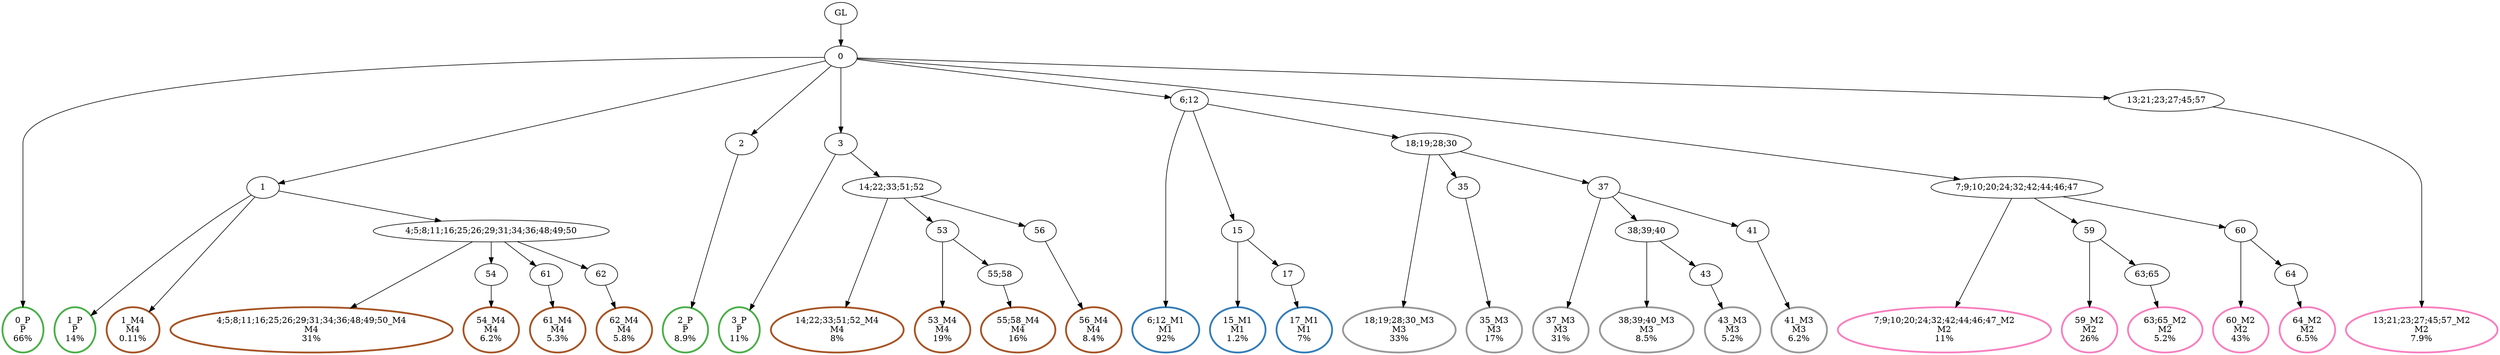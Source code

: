 digraph T {
	{
		rank=same
		53 [penwidth=3,colorscheme=set19,color=3,label="0_P\nP\n66%"]
		51 [penwidth=3,colorscheme=set19,color=3,label="1_P\nP\n14%"]
		49 [penwidth=3,colorscheme=set19,color=3,label="2_P\nP\n8.9%"]
		47 [penwidth=3,colorscheme=set19,color=3,label="3_P\nP\n11%"]
		45 [penwidth=3,colorscheme=set19,color=2,label="6;12_M1\nM1\n92%"]
		43 [penwidth=3,colorscheme=set19,color=2,label="15_M1\nM1\n1.2%"]
		41 [penwidth=3,colorscheme=set19,color=2,label="17_M1\nM1\n7%"]
		39 [penwidth=3,colorscheme=set19,color=8,label="7;9;10;20;24;32;42;44;46;47_M2\nM2\n11%"]
		37 [penwidth=3,colorscheme=set19,color=8,label="59_M2\nM2\n26%"]
		35 [penwidth=3,colorscheme=set19,color=8,label="63;65_M2\nM2\n5.2%"]
		33 [penwidth=3,colorscheme=set19,color=8,label="60_M2\nM2\n43%"]
		31 [penwidth=3,colorscheme=set19,color=8,label="64_M2\nM2\n6.5%"]
		29 [penwidth=3,colorscheme=set19,color=8,label="13;21;23;27;45;57_M2\nM2\n7.9%"]
		27 [penwidth=3,colorscheme=set19,color=9,label="18;19;28;30_M3\nM3\n33%"]
		25 [penwidth=3,colorscheme=set19,color=9,label="35_M3\nM3\n17%"]
		23 [penwidth=3,colorscheme=set19,color=9,label="37_M3\nM3\n31%"]
		21 [penwidth=3,colorscheme=set19,color=9,label="38;39;40_M3\nM3\n8.5%"]
		19 [penwidth=3,colorscheme=set19,color=9,label="43_M3\nM3\n5.2%"]
		17 [penwidth=3,colorscheme=set19,color=9,label="41_M3\nM3\n6.2%"]
		16 [penwidth=3,colorscheme=set19,color=7,label="1_M4\nM4\n0.11%"]
		14 [penwidth=3,colorscheme=set19,color=7,label="4;5;8;11;16;25;26;29;31;34;36;48;49;50_M4\nM4\n31%"]
		12 [penwidth=3,colorscheme=set19,color=7,label="54_M4\nM4\n6.2%"]
		10 [penwidth=3,colorscheme=set19,color=7,label="61_M4\nM4\n5.3%"]
		8 [penwidth=3,colorscheme=set19,color=7,label="62_M4\nM4\n5.8%"]
		6 [penwidth=3,colorscheme=set19,color=7,label="14;22;33;51;52_M4\nM4\n8%"]
		4 [penwidth=3,colorscheme=set19,color=7,label="53_M4\nM4\n19%"]
		2 [penwidth=3,colorscheme=set19,color=7,label="55;58_M4\nM4\n16%"]
		0 [penwidth=3,colorscheme=set19,color=7,label="56_M4\nM4\n8.4%"]
	}
	55 [label="GL"]
	54 [label="0"]
	52 [label="1"]
	50 [label="2"]
	48 [label="3"]
	46 [label="6;12"]
	44 [label="15"]
	42 [label="17"]
	40 [label="7;9;10;20;24;32;42;44;46;47"]
	38 [label="59"]
	36 [label="63;65"]
	34 [label="60"]
	32 [label="64"]
	30 [label="13;21;23;27;45;57"]
	28 [label="18;19;28;30"]
	26 [label="35"]
	24 [label="37"]
	22 [label="38;39;40"]
	20 [label="43"]
	18 [label="41"]
	15 [label="4;5;8;11;16;25;26;29;31;34;36;48;49;50"]
	13 [label="54"]
	11 [label="61"]
	9 [label="62"]
	7 [label="14;22;33;51;52"]
	5 [label="53"]
	3 [label="55;58"]
	1 [label="56"]
	55 -> 54
	54 -> 53
	54 -> 52
	54 -> 50
	54 -> 48
	54 -> 46
	54 -> 40
	54 -> 30
	52 -> 51
	52 -> 16
	52 -> 15
	50 -> 49
	48 -> 47
	48 -> 7
	46 -> 45
	46 -> 44
	46 -> 28
	44 -> 43
	44 -> 42
	42 -> 41
	40 -> 39
	40 -> 38
	40 -> 34
	38 -> 37
	38 -> 36
	36 -> 35
	34 -> 33
	34 -> 32
	32 -> 31
	30 -> 29
	28 -> 27
	28 -> 26
	28 -> 24
	26 -> 25
	24 -> 23
	24 -> 22
	24 -> 18
	22 -> 21
	22 -> 20
	20 -> 19
	18 -> 17
	15 -> 14
	15 -> 13
	15 -> 11
	15 -> 9
	13 -> 12
	11 -> 10
	9 -> 8
	7 -> 6
	7 -> 5
	7 -> 1
	5 -> 4
	5 -> 3
	3 -> 2
	1 -> 0
}
